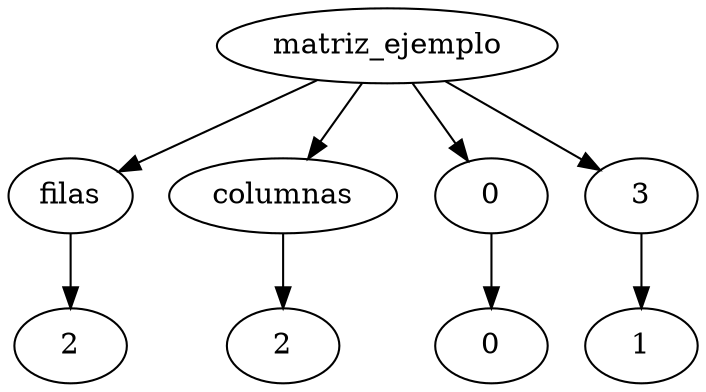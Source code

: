 digraph G { 
Fil[label="2"] 
matriz_ejemplo-> filas -> Fil 
Col[label="2"] 
matriz_ejemplo-> columnas -> Col 
11[label="0"] 
matriz_ejemplo->11
21[label="0"] 
11->21
12[label="3"] 
matriz_ejemplo->12
22[label="1"] 
12->22
}